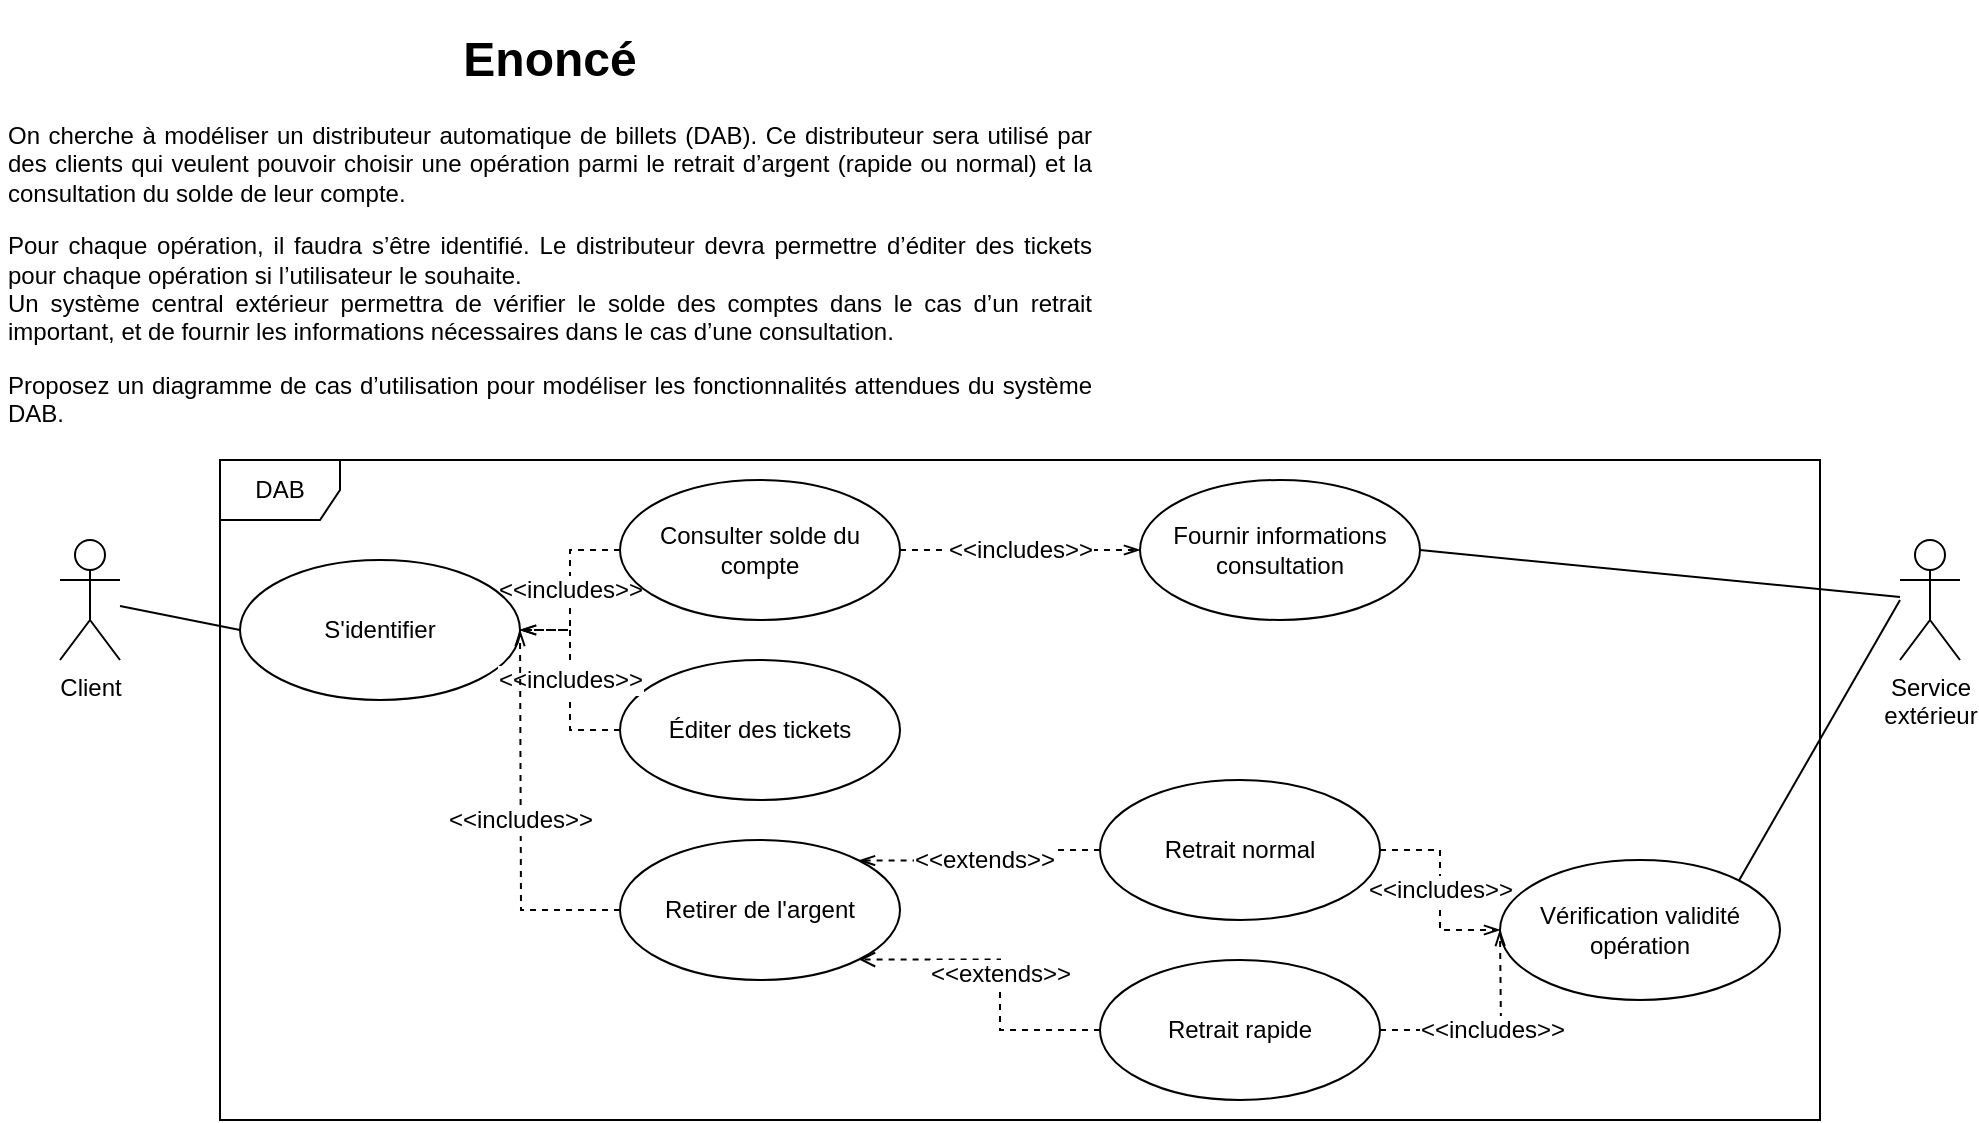 <mxfile version="13.10.9" type="github">
  <diagram id="8vyCQJu3KVrM92SzBfnr" name="Page-1">
    <mxGraphModel dx="1038" dy="575" grid="1" gridSize="10" guides="1" tooltips="1" connect="1" arrows="1" fold="1" page="1" pageScale="1" pageWidth="827" pageHeight="1169" math="0" shadow="0">
      <root>
        <mxCell id="0" />
        <mxCell id="1" parent="0" />
        <mxCell id="EQ0QPiyv0ompnkGPwg2R-1" value="&lt;h1&gt;Enoncé&lt;/h1&gt;&lt;p align=&quot;justify&quot;&gt;On cherche à modéliser un distributeur automatique de billets (DAB). Ce distributeur sera utilisé par des clients qui veulent pouvoir choisir une opération parmi le retrait d’argent (rapide ou normal) et la consultation du solde de leur compte.&lt;br&gt;&lt;/p&gt;&lt;p align=&quot;justify&quot;&gt;Pour chaque opération, il faudra s’être identifié. Le distributeur devra permettre d’éditer des tickets pour chaque opération si l’utilisateur le souhaite.&lt;br&gt;Un système central extérieur permettra de vérifier le solde des comptes dans le cas d’un retrait important, et de fournir les informations nécessaires dans le cas d’une consultation.&lt;br&gt;&lt;/p&gt;&lt;p align=&quot;justify&quot;&gt;Proposez un diagramme de cas d’utilisation pour modéliser les fonctionnalités attendues du système DAB.&lt;/p&gt;" style="text;html=1;strokeColor=none;fillColor=none;spacing=5;spacingTop=-20;whiteSpace=wrap;overflow=hidden;rounded=0;fontSize=12;align=center;" vertex="1" parent="1">
          <mxGeometry x="10" y="10" width="550" height="210" as="geometry" />
        </mxCell>
        <mxCell id="EQ0QPiyv0ompnkGPwg2R-2" value="DAB" style="shape=umlFrame;whiteSpace=wrap;html=1;fontSize=12;align=center;" vertex="1" parent="1">
          <mxGeometry x="120" y="230" width="800" height="330" as="geometry" />
        </mxCell>
        <mxCell id="EQ0QPiyv0ompnkGPwg2R-3" value="Client" style="shape=umlActor;verticalLabelPosition=bottom;verticalAlign=top;html=1;fontSize=12;align=center;" vertex="1" parent="1">
          <mxGeometry x="40" y="270" width="30" height="60" as="geometry" />
        </mxCell>
        <mxCell id="EQ0QPiyv0ompnkGPwg2R-4" value="Éditer des tickets" style="ellipse;whiteSpace=wrap;html=1;fontSize=12;align=center;" vertex="1" parent="1">
          <mxGeometry x="320" y="330" width="140" height="70" as="geometry" />
        </mxCell>
        <mxCell id="EQ0QPiyv0ompnkGPwg2R-5" value="Service&lt;br&gt;extérieur" style="shape=umlActor;verticalLabelPosition=bottom;verticalAlign=top;html=1;fontSize=12;align=center;" vertex="1" parent="1">
          <mxGeometry x="960" y="270" width="30" height="60" as="geometry" />
        </mxCell>
        <mxCell id="EQ0QPiyv0ompnkGPwg2R-8" value="Retirer de l&#39;argent" style="ellipse;whiteSpace=wrap;html=1;fontSize=12;align=center;" vertex="1" parent="1">
          <mxGeometry x="320" y="420" width="140" height="70" as="geometry" />
        </mxCell>
        <mxCell id="EQ0QPiyv0ompnkGPwg2R-17" value="&amp;lt;&amp;lt;extends&amp;gt;&amp;gt;" style="edgeStyle=orthogonalEdgeStyle;rounded=0;orthogonalLoop=1;jettySize=auto;html=1;endArrow=open;endFill=0;fontSize=12;entryX=1;entryY=1;entryDx=0;entryDy=0;dashed=1;" edge="1" parent="1" source="EQ0QPiyv0ompnkGPwg2R-9" target="EQ0QPiyv0ompnkGPwg2R-8">
          <mxGeometry relative="1" as="geometry" />
        </mxCell>
        <mxCell id="EQ0QPiyv0ompnkGPwg2R-9" value="Retrait rapide" style="ellipse;whiteSpace=wrap;html=1;fontSize=12;align=center;" vertex="1" parent="1">
          <mxGeometry x="560" y="480" width="140" height="70" as="geometry" />
        </mxCell>
        <mxCell id="EQ0QPiyv0ompnkGPwg2R-18" value="&amp;lt;&amp;lt;extends&amp;gt;&amp;gt;" style="edgeStyle=orthogonalEdgeStyle;rounded=0;orthogonalLoop=1;jettySize=auto;html=1;endArrow=openThin;endFill=0;fontSize=12;entryX=1;entryY=0;entryDx=0;entryDy=0;dashed=1;" edge="1" parent="1" source="EQ0QPiyv0ompnkGPwg2R-10" target="EQ0QPiyv0ompnkGPwg2R-8">
          <mxGeometry relative="1" as="geometry" />
        </mxCell>
        <mxCell id="EQ0QPiyv0ompnkGPwg2R-24" value="&amp;lt;&amp;lt;includes&amp;gt;&amp;gt;" style="edgeStyle=orthogonalEdgeStyle;rounded=0;orthogonalLoop=1;jettySize=auto;html=1;endArrow=openThin;endFill=0;fontSize=12;dashed=1;" edge="1" parent="1" source="EQ0QPiyv0ompnkGPwg2R-10" target="EQ0QPiyv0ompnkGPwg2R-23">
          <mxGeometry relative="1" as="geometry" />
        </mxCell>
        <mxCell id="EQ0QPiyv0ompnkGPwg2R-10" value="Retrait normal" style="ellipse;whiteSpace=wrap;html=1;fontSize=12;align=center;" vertex="1" parent="1">
          <mxGeometry x="560" y="390" width="140" height="70" as="geometry" />
        </mxCell>
        <mxCell id="EQ0QPiyv0ompnkGPwg2R-20" value="&amp;lt;&amp;lt;includes&amp;gt;&amp;gt;" style="edgeStyle=orthogonalEdgeStyle;rounded=0;orthogonalLoop=1;jettySize=auto;html=1;endArrow=openThin;endFill=0;fontSize=12;dashed=1;" edge="1" parent="1" source="EQ0QPiyv0ompnkGPwg2R-11" target="EQ0QPiyv0ompnkGPwg2R-19">
          <mxGeometry relative="1" as="geometry" />
        </mxCell>
        <mxCell id="EQ0QPiyv0ompnkGPwg2R-30" value="&amp;lt;&amp;lt;includes&amp;gt;&amp;gt;" style="edgeStyle=orthogonalEdgeStyle;rounded=0;orthogonalLoop=1;jettySize=auto;html=1;endArrow=openThin;endFill=0;fontSize=12;dashed=1;" edge="1" parent="1" source="EQ0QPiyv0ompnkGPwg2R-11" target="EQ0QPiyv0ompnkGPwg2R-29">
          <mxGeometry relative="1" as="geometry" />
        </mxCell>
        <mxCell id="EQ0QPiyv0ompnkGPwg2R-11" value="Consulter solde du&lt;br&gt;compte" style="ellipse;whiteSpace=wrap;html=1;fontSize=12;align=center;" vertex="1" parent="1">
          <mxGeometry x="320" y="240" width="140" height="70" as="geometry" />
        </mxCell>
        <mxCell id="EQ0QPiyv0ompnkGPwg2R-19" value="S&#39;identifier" style="ellipse;whiteSpace=wrap;html=1;fontSize=12;align=center;" vertex="1" parent="1">
          <mxGeometry x="130" y="280" width="140" height="70" as="geometry" />
        </mxCell>
        <mxCell id="EQ0QPiyv0ompnkGPwg2R-21" value="&amp;lt;&amp;lt;includes&amp;gt;&amp;gt;" style="edgeStyle=orthogonalEdgeStyle;rounded=0;orthogonalLoop=1;jettySize=auto;html=1;endArrow=openThin;endFill=0;fontSize=12;entryX=1;entryY=0.5;entryDx=0;entryDy=0;exitX=0;exitY=0.5;exitDx=0;exitDy=0;dashed=1;" edge="1" parent="1" source="EQ0QPiyv0ompnkGPwg2R-4" target="EQ0QPiyv0ompnkGPwg2R-19">
          <mxGeometry relative="1" as="geometry">
            <mxPoint x="290" y="420" as="sourcePoint" />
            <mxPoint x="240" y="460" as="targetPoint" />
          </mxGeometry>
        </mxCell>
        <mxCell id="EQ0QPiyv0ompnkGPwg2R-22" value="&amp;lt;&amp;lt;includes&amp;gt;&amp;gt;" style="edgeStyle=orthogonalEdgeStyle;rounded=0;orthogonalLoop=1;jettySize=auto;html=1;endArrow=openThin;endFill=0;fontSize=12;entryX=1;entryY=0.5;entryDx=0;entryDy=0;exitX=0;exitY=0.5;exitDx=0;exitDy=0;dashed=1;" edge="1" parent="1" source="EQ0QPiyv0ompnkGPwg2R-8">
          <mxGeometry relative="1" as="geometry">
            <mxPoint x="320" y="365" as="sourcePoint" />
            <mxPoint x="270" y="315" as="targetPoint" />
          </mxGeometry>
        </mxCell>
        <mxCell id="EQ0QPiyv0ompnkGPwg2R-23" value="Vérification validité&lt;br&gt;opération" style="ellipse;whiteSpace=wrap;html=1;fontSize=12;align=center;" vertex="1" parent="1">
          <mxGeometry x="760" y="430" width="140" height="70" as="geometry" />
        </mxCell>
        <mxCell id="EQ0QPiyv0ompnkGPwg2R-27" value="&amp;lt;&amp;lt;includes&amp;gt;&amp;gt;" style="edgeStyle=orthogonalEdgeStyle;rounded=0;orthogonalLoop=1;jettySize=auto;html=1;endArrow=openThin;endFill=0;fontSize=12;dashed=1;" edge="1" parent="1" source="EQ0QPiyv0ompnkGPwg2R-9">
          <mxGeometry relative="1" as="geometry">
            <mxPoint x="700" y="425" as="sourcePoint" />
            <mxPoint x="760" y="465" as="targetPoint" />
          </mxGeometry>
        </mxCell>
        <mxCell id="EQ0QPiyv0ompnkGPwg2R-29" value="Fournir informations&lt;br&gt;consultation" style="ellipse;whiteSpace=wrap;html=1;fontSize=12;align=center;" vertex="1" parent="1">
          <mxGeometry x="580" y="240" width="140" height="70" as="geometry" />
        </mxCell>
        <mxCell id="EQ0QPiyv0ompnkGPwg2R-33" value="" style="endArrow=none;html=1;fontSize=12;exitX=0;exitY=0.5;exitDx=0;exitDy=0;" edge="1" parent="1" source="EQ0QPiyv0ompnkGPwg2R-19" target="EQ0QPiyv0ompnkGPwg2R-3">
          <mxGeometry width="50" height="50" relative="1" as="geometry">
            <mxPoint x="500" y="430" as="sourcePoint" />
            <mxPoint x="550" y="380" as="targetPoint" />
          </mxGeometry>
        </mxCell>
        <mxCell id="EQ0QPiyv0ompnkGPwg2R-34" value="" style="endArrow=none;html=1;fontSize=12;exitX=1;exitY=0.5;exitDx=0;exitDy=0;" edge="1" parent="1" source="EQ0QPiyv0ompnkGPwg2R-29" target="EQ0QPiyv0ompnkGPwg2R-5">
          <mxGeometry width="50" height="50" relative="1" as="geometry">
            <mxPoint x="500" y="430" as="sourcePoint" />
            <mxPoint x="550" y="380" as="targetPoint" />
          </mxGeometry>
        </mxCell>
        <mxCell id="EQ0QPiyv0ompnkGPwg2R-35" value="" style="endArrow=none;html=1;fontSize=12;exitX=1;exitY=0;exitDx=0;exitDy=0;" edge="1" parent="1" source="EQ0QPiyv0ompnkGPwg2R-23">
          <mxGeometry width="50" height="50" relative="1" as="geometry">
            <mxPoint x="690" y="326.27" as="sourcePoint" />
            <mxPoint x="960" y="300" as="targetPoint" />
          </mxGeometry>
        </mxCell>
      </root>
    </mxGraphModel>
  </diagram>
</mxfile>
